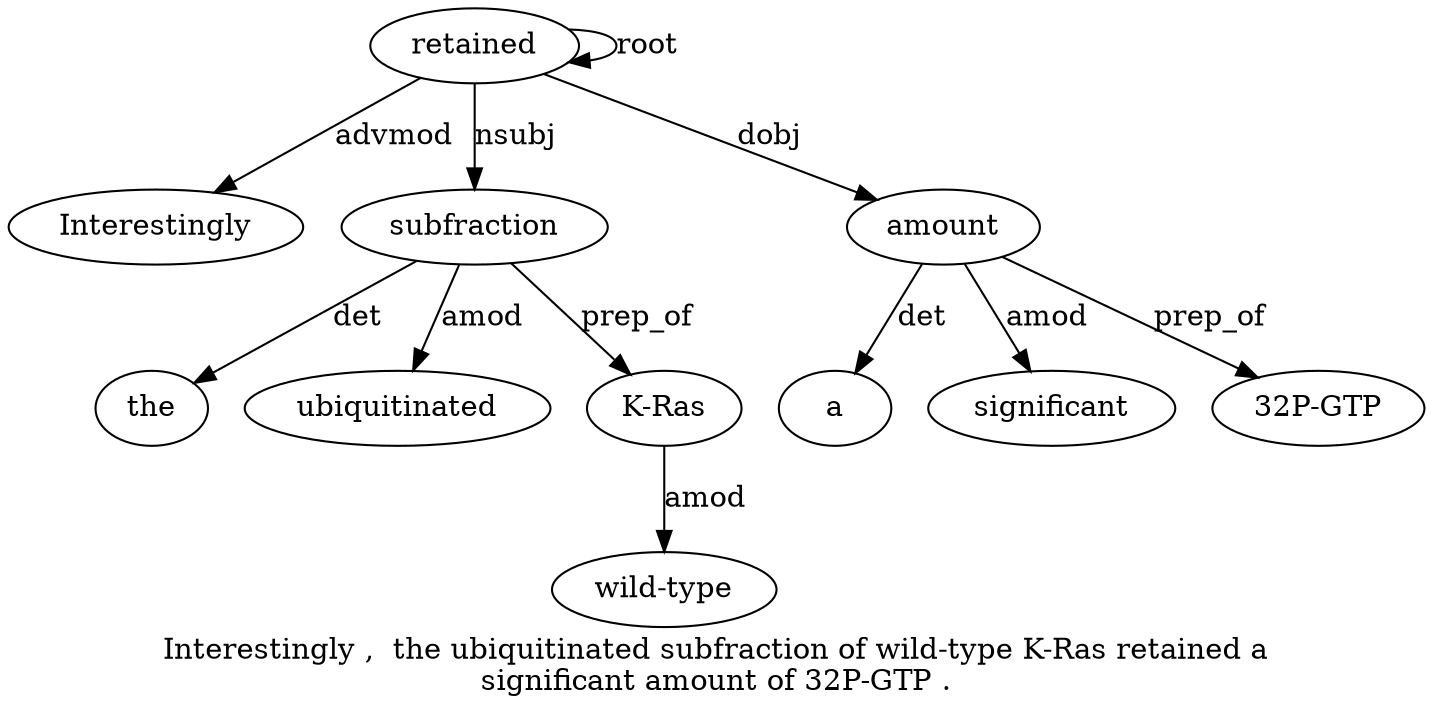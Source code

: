 digraph "Interestingly ,  the ubiquitinated subfraction of wild-type K-Ras retained a significant amount of 32P-GTP ." {
label="Interestingly ,  the ubiquitinated subfraction of wild-type K-Ras retained a
significant amount of 32P-GTP .";
retained9 [style=filled, fillcolor=white, label=retained];
Interestingly1 [style=filled, fillcolor=white, label=Interestingly];
retained9 -> Interestingly1  [label=advmod];
subfraction5 [style=filled, fillcolor=white, label=subfraction];
the3 [style=filled, fillcolor=white, label=the];
subfraction5 -> the3  [label=det];
ubiquitinated4 [style=filled, fillcolor=white, label=ubiquitinated];
subfraction5 -> ubiquitinated4  [label=amod];
retained9 -> subfraction5  [label=nsubj];
"K-Ras8" [style=filled, fillcolor=white, label="K-Ras"];
"wild-type7" [style=filled, fillcolor=white, label="wild-type"];
"K-Ras8" -> "wild-type7"  [label=amod];
subfraction5 -> "K-Ras8"  [label=prep_of];
retained9 -> retained9  [label=root];
amount12 [style=filled, fillcolor=white, label=amount];
a10 [style=filled, fillcolor=white, label=a];
amount12 -> a10  [label=det];
significant11 [style=filled, fillcolor=white, label=significant];
amount12 -> significant11  [label=amod];
retained9 -> amount12  [label=dobj];
"32P-GTP14" [style=filled, fillcolor=white, label="32P-GTP"];
amount12 -> "32P-GTP14"  [label=prep_of];
}

